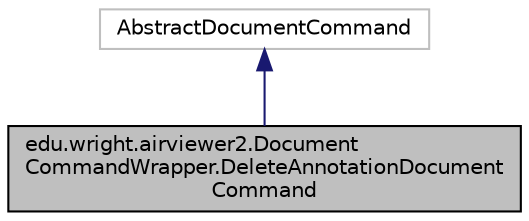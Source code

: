 digraph "edu.wright.airviewer2.DocumentCommandWrapper.DeleteAnnotationDocumentCommand"
{
 // LATEX_PDF_SIZE
  edge [fontname="Helvetica",fontsize="10",labelfontname="Helvetica",labelfontsize="10"];
  node [fontname="Helvetica",fontsize="10",shape=record];
  Node2 [label="edu.wright.airviewer2.Document\lCommandWrapper.DeleteAnnotationDocument\lCommand",height=0.2,width=0.4,color="black", fillcolor="grey75", style="filled", fontcolor="black",tooltip="Instances of this class encapsulate commands to annotate PDF documents encapsulated by deleting an ex..."];
  Node3 -> Node2 [dir="back",color="midnightblue",fontsize="10",style="solid",fontname="Helvetica"];
  Node3 [label="AbstractDocumentCommand",height=0.2,width=0.4,color="grey75", fillcolor="white", style="filled",tooltip=" "];
}
